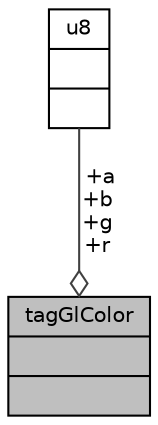 digraph "tagGlColor"
{
 // LATEX_PDF_SIZE
  edge [fontname="Helvetica",fontsize="10",labelfontname="Helvetica",labelfontsize="10"];
  node [fontname="Helvetica",fontsize="10",shape=record];
  Node1 [label="{tagGlColor\n||}",height=0.2,width=0.4,color="black", fillcolor="grey75", style="filled", fontcolor="black",tooltip=" "];
  Node2 -> Node1 [color="grey25",fontsize="10",style="solid",label=" +a\n+b\n+g\n+r" ,arrowhead="odiamond",fontname="Helvetica"];
  Node2 [label="{u8\n||}",height=0.2,width=0.4,color="black", fillcolor="white", style="filled",tooltip=" "];
}
